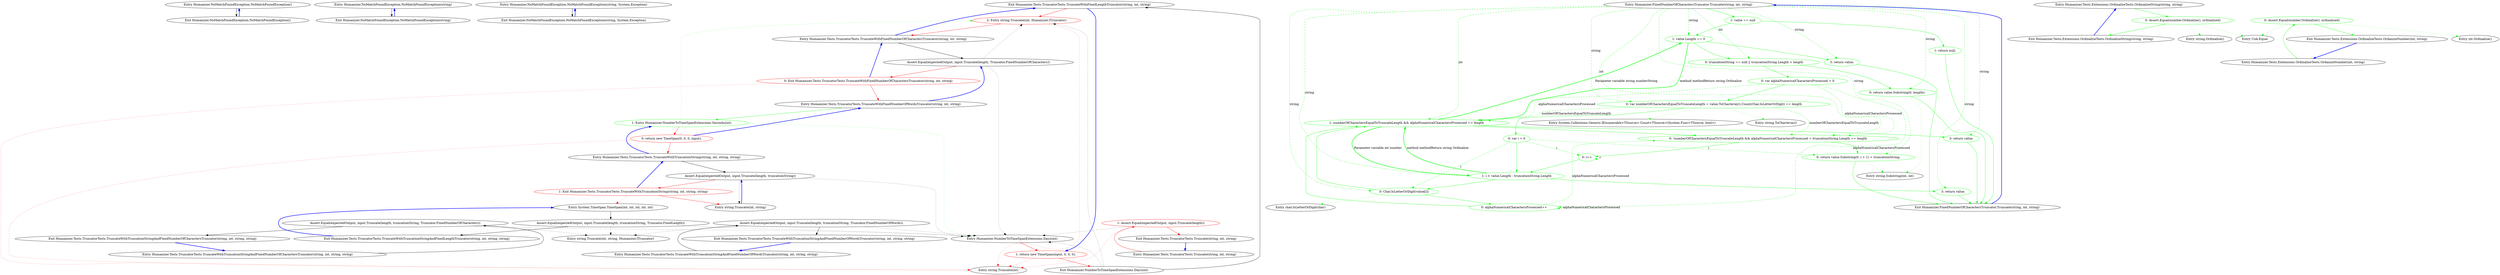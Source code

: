 digraph  {
n0 [cluster="Humanizer.NoMatchFoundException.NoMatchFoundException()", label="Entry Humanizer.NoMatchFoundException.NoMatchFoundException()", span="9-9"];
n1 [cluster="Humanizer.NoMatchFoundException.NoMatchFoundException()", label="Exit Humanizer.NoMatchFoundException.NoMatchFoundException()", span="9-9"];
n2 [cluster="Humanizer.NoMatchFoundException.NoMatchFoundException(string)", label="Entry Humanizer.NoMatchFoundException.NoMatchFoundException(string)", span="13-13"];
n3 [cluster="Humanizer.NoMatchFoundException.NoMatchFoundException(string)", label="Exit Humanizer.NoMatchFoundException.NoMatchFoundException(string)", span="13-13"];
n4 [cluster="Humanizer.NoMatchFoundException.NoMatchFoundException(string, System.Exception)", label="Entry Humanizer.NoMatchFoundException.NoMatchFoundException(string, System.Exception)", span="18-18"];
n5 [cluster="Humanizer.NoMatchFoundException.NoMatchFoundException(string, System.Exception)", label="Exit Humanizer.NoMatchFoundException.NoMatchFoundException(string, System.Exception)", span="18-18"];
m1_7 [cluster="Humanizer.Tests.TruncatorTests.TruncateWithFixedLengthTruncator(string, int, string)", file="NumberToTimeSpanExtensions.cs", label="Exit Humanizer.Tests.TruncatorTests.TruncateWithFixedLengthTruncator(string, int, string)", span="26-26"];
m1_8 [cluster="string.Truncate(int, Humanizer.ITruncator)", color=red, community=0, file="NumberToTimeSpanExtensions.cs", label="2: Entry string.Truncate(int, Humanizer.ITruncator)", span="27-27"];
m1_9 [cluster="Humanizer.Tests.TruncatorTests.TruncateWithFixedNumberOfCharactersTruncator(string, int, string)", file="NumberToTimeSpanExtensions.cs", label="Entry Humanizer.Tests.TruncatorTests.TruncateWithFixedNumberOfCharactersTruncator(string, int, string)", span="38-38"];
m1_10 [cluster="Humanizer.Tests.TruncatorTests.TruncateWithFixedNumberOfCharactersTruncator(string, int, string)", file="NumberToTimeSpanExtensions.cs", label="Assert.Equal(expectedOutput, input.Truncate(length, Truncator.FixedNumberOfCharacters))", span="40-40"];
m1_11 [cluster="Humanizer.Tests.TruncatorTests.TruncateWithFixedNumberOfCharactersTruncator(string, int, string)", color=red, community=0, file="NumberToTimeSpanExtensions.cs", label="0: Exit Humanizer.Tests.TruncatorTests.TruncateWithFixedNumberOfCharactersTruncator(string, int, string)", span="38-38"];
m1_12 [cluster="Humanizer.Tests.TruncatorTests.TruncateWithFixedNumberOfWordsTruncator(string, int, string)", file="NumberToTimeSpanExtensions.cs", label="Entry Humanizer.Tests.TruncatorTests.TruncateWithFixedNumberOfWordsTruncator(string, int, string)", span="51-51"];
m1_22 [cluster="string.Truncate(int, string, Humanizer.ITruncator)", file="NumberToTimeSpanExtensions.cs", label="Entry string.Truncate(int, string, Humanizer.ITruncator)", span="52-52"];
m1_4 [cluster="Humanizer.NumberToTimeSpanExtensions.Days(int)", file="NumberToTimeSpanExtensions.cs", label="Entry Humanizer.NumberToTimeSpanExtensions.Days(int)", span="20-20"];
m1_3 [cluster="string.Truncate(int)", file="NumberToTimeSpanExtensions.cs", label="Entry string.Truncate(int)", span="15-15"];
m1_5 [cluster="Humanizer.NumberToTimeSpanExtensions.Days(int)", color=red, community=0, file="NumberToTimeSpanExtensions.cs", label="1: return new TimeSpan(input, 0, 0, 0);", span="22-22"];
m1_6 [cluster="Humanizer.NumberToTimeSpanExtensions.Days(int)", file="NumberToTimeSpanExtensions.cs", label="Exit Humanizer.NumberToTimeSpanExtensions.Days(int)", span="20-20"];
m1_13 [cluster="Humanizer.NumberToTimeSpanExtensions.Seconds(int)", color=green, community=0, file="NumberToTimeSpanExtensions.cs", label="1: Entry Humanizer.NumberToTimeSpanExtensions.Seconds(int)", span="50-50"];
m1_14 [cluster="Humanizer.NumberToTimeSpanExtensions.Seconds(int)", color=red, community=0, file="NumberToTimeSpanExtensions.cs", label="0: return new TimeSpan(0, 0, 0, input);", span="52-52"];
m1_0 [cluster="Humanizer.Tests.TruncatorTests.Truncate(string, int, string)", file="NumberToTimeSpanExtensions.cs", label="Entry Humanizer.Tests.TruncatorTests.Truncate(string, int, string)", span="14-14"];
m1_1 [cluster="Humanizer.Tests.TruncatorTests.Truncate(string, int, string)", color=red, community=0, file="NumberToTimeSpanExtensions.cs", label="1: Assert.Equal(expectedOutput, input.Truncate(length))", span="16-16"];
m1_2 [cluster="Humanizer.Tests.TruncatorTests.Truncate(string, int, string)", file="NumberToTimeSpanExtensions.cs", label="Exit Humanizer.Tests.TruncatorTests.Truncate(string, int, string)", span="14-14"];
m1_15 [cluster="Humanizer.Tests.TruncatorTests.TruncateWithTruncationString(string, int, string, string)", file="NumberToTimeSpanExtensions.cs", label="Entry Humanizer.Tests.TruncatorTests.TruncateWithTruncationString(string, int, string, string)", span="65-65"];
m1_16 [cluster="Humanizer.Tests.TruncatorTests.TruncateWithTruncationString(string, int, string, string)", file="NumberToTimeSpanExtensions.cs", label="Assert.Equal(expectedOutput, input.Truncate(length, truncationString))", span="67-67"];
m1_17 [cluster="Humanizer.Tests.TruncatorTests.TruncateWithTruncationString(string, int, string, string)", color=red, community=0, file="NumberToTimeSpanExtensions.cs", label="1: Exit Humanizer.Tests.TruncatorTests.TruncateWithTruncationString(string, int, string, string)", span="65-65"];
m1_18 [cluster="string.Truncate(int, string)", file="NumberToTimeSpanExtensions.cs", label="Entry string.Truncate(int, string)", span="39-39"];
m1_23 [cluster="Humanizer.Tests.TruncatorTests.TruncateWithTruncationStringAndFixedNumberOfCharactersTruncator(string, int, string, string)", file="NumberToTimeSpanExtensions.cs", label="Entry Humanizer.Tests.TruncatorTests.TruncateWithTruncationStringAndFixedNumberOfCharactersTruncator(string, int, string, string)", span="95-95"];
m1_24 [cluster="Humanizer.Tests.TruncatorTests.TruncateWithTruncationStringAndFixedNumberOfCharactersTruncator(string, int, string, string)", file="NumberToTimeSpanExtensions.cs", label="Assert.Equal(expectedOutput, input.Truncate(length, truncationString, Truncator.FixedNumberOfCharacters))", span="97-97"];
m1_25 [cluster="Humanizer.Tests.TruncatorTests.TruncateWithTruncationStringAndFixedNumberOfCharactersTruncator(string, int, string, string)", file="NumberToTimeSpanExtensions.cs", label="Exit Humanizer.Tests.TruncatorTests.TruncateWithTruncationStringAndFixedNumberOfCharactersTruncator(string, int, string, string)", span="95-95"];
m1_19 [cluster="System.TimeSpan.TimeSpan(int, int, int, int, int)", file="NumberToTimeSpanExtensions.cs", label="Entry System.TimeSpan.TimeSpan(int, int, int, int, int)", span="0-0"];
m1_20 [cluster="Humanizer.Tests.TruncatorTests.TruncateWithTruncationStringAndFixedLengthTruncator(string, int, string, string)", file="NumberToTimeSpanExtensions.cs", label="Assert.Equal(expectedOutput, input.Truncate(length, truncationString, Truncator.FixedLength))", span="82-82"];
m1_21 [cluster="Humanizer.Tests.TruncatorTests.TruncateWithTruncationStringAndFixedLengthTruncator(string, int, string, string)", file="NumberToTimeSpanExtensions.cs", label="Exit Humanizer.Tests.TruncatorTests.TruncateWithTruncationStringAndFixedLengthTruncator(string, int, string, string)", span="80-80"];
m1_26 [cluster="Humanizer.Tests.TruncatorTests.TruncateWithTruncationStringAndFixedNumberOfWordsTruncator(string, int, string, string)", file="NumberToTimeSpanExtensions.cs", label="Entry Humanizer.Tests.TruncatorTests.TruncateWithTruncationStringAndFixedNumberOfWordsTruncator(string, int, string, string)", span="110-110"];
m1_27 [cluster="Humanizer.Tests.TruncatorTests.TruncateWithTruncationStringAndFixedNumberOfWordsTruncator(string, int, string, string)", file="NumberToTimeSpanExtensions.cs", label="Assert.Equal(expectedOutput, input.Truncate(length, truncationString, Truncator.FixedNumberOfWords))", span="112-112"];
m1_28 [cluster="Humanizer.Tests.TruncatorTests.TruncateWithTruncationStringAndFixedNumberOfWordsTruncator(string, int, string, string)", file="NumberToTimeSpanExtensions.cs", label="Exit Humanizer.Tests.TruncatorTests.TruncateWithTruncationStringAndFixedNumberOfWordsTruncator(string, int, string, string)", span="110-110"];
m2_0 [cluster="Humanizer.FixedNumberOfCharactersTruncator.Truncate(string, int, string)", file="OrdinalizeExtensions.cs", label="Entry Humanizer.FixedNumberOfCharactersTruncator.Truncate(string, int, string)", span="10-10"];
m2_1 [cluster="Humanizer.FixedNumberOfCharactersTruncator.Truncate(string, int, string)", color=green, community=0, file="OrdinalizeExtensions.cs", label="1: value == null", span="12-12"];
m2_2 [cluster="Humanizer.FixedNumberOfCharactersTruncator.Truncate(string, int, string)", color=green, community=0, file="OrdinalizeExtensions.cs", label="1: return null;", span="13-13"];
m2_3 [cluster="Humanizer.FixedNumberOfCharactersTruncator.Truncate(string, int, string)", color=green, community=0, file="OrdinalizeExtensions.cs", label="1: value.Length == 0", span="15-15"];
m2_13 [cluster="Humanizer.FixedNumberOfCharactersTruncator.Truncate(string, int, string)", color=green, community=0, file="OrdinalizeExtensions.cs", label="1: numberOfCharactersEqualToTruncateLength && alphaNumericalCharactersProcessed == length", span="30-30"];
m2_4 [cluster="Humanizer.FixedNumberOfCharactersTruncator.Truncate(string, int, string)", color=green, community=0, file="OrdinalizeExtensions.cs", label="3: return value;", span="16-16"];
m2_5 [cluster="Humanizer.FixedNumberOfCharactersTruncator.Truncate(string, int, string)", color=green, community=0, file="OrdinalizeExtensions.cs", label="0: truncationString == null || truncationString.Length > length", span="18-18"];
m2_6 [cluster="Humanizer.FixedNumberOfCharactersTruncator.Truncate(string, int, string)", color=green, community=0, file="OrdinalizeExtensions.cs", label="0: return value.Substring(0, length);", span="19-19"];
m2_7 [cluster="Humanizer.FixedNumberOfCharactersTruncator.Truncate(string, int, string)", color=green, community=0, file="OrdinalizeExtensions.cs", label="0: var alphaNumericalCharactersProcessed = 0", span="21-21"];
m2_8 [cluster="Humanizer.FixedNumberOfCharactersTruncator.Truncate(string, int, string)", color=green, community=0, file="OrdinalizeExtensions.cs", label="0: var numberOfCharactersEqualToTruncateLength = value.ToCharArray().Count(Char.IsLetterOrDigit) == length", span="23-23"];
m2_9 [cluster="Humanizer.FixedNumberOfCharactersTruncator.Truncate(string, int, string)", color=green, community=0, file="OrdinalizeExtensions.cs", label="0: var i = 0", span="25-25"];
m2_15 [cluster="Humanizer.FixedNumberOfCharactersTruncator.Truncate(string, int, string)", color=green, community=0, file="OrdinalizeExtensions.cs", label="0: !numberOfCharactersEqualToTruncateLength && alphaNumericalCharactersProcessed + truncationString.Length == length", span="33-33"];
m2_10 [cluster="Humanizer.FixedNumberOfCharactersTruncator.Truncate(string, int, string)", color=green, community=0, file="OrdinalizeExtensions.cs", label="1: i < value.Length - truncationString.Length", span="25-25"];
m2_17 [cluster="Humanizer.FixedNumberOfCharactersTruncator.Truncate(string, int, string)", color=green, community=0, file="OrdinalizeExtensions.cs", label="0: i++", span="25-25"];
m2_11 [cluster="Humanizer.FixedNumberOfCharactersTruncator.Truncate(string, int, string)", color=green, community=0, file="OrdinalizeExtensions.cs", label="0: Char.IsLetterOrDigit(value[i])", span="27-27"];
m2_18 [cluster="Humanizer.FixedNumberOfCharactersTruncator.Truncate(string, int, string)", color=green, community=0, file="OrdinalizeExtensions.cs", label="3: return value;", span="37-37"];
m2_12 [cluster="Humanizer.FixedNumberOfCharactersTruncator.Truncate(string, int, string)", color=green, community=0, file="OrdinalizeExtensions.cs", label="0: alphaNumericalCharactersProcessed++", span="28-28"];
m2_14 [cluster="Humanizer.FixedNumberOfCharactersTruncator.Truncate(string, int, string)", color=green, community=0, file="OrdinalizeExtensions.cs", label="3: return value;", span="31-31"];
m2_16 [cluster="Humanizer.FixedNumberOfCharactersTruncator.Truncate(string, int, string)", color=green, community=0, file="OrdinalizeExtensions.cs", label="0: return value.Substring(0, i + 1) + truncationString;", span="34-34"];
m2_19 [cluster="Humanizer.FixedNumberOfCharactersTruncator.Truncate(string, int, string)", file="OrdinalizeExtensions.cs", label="Exit Humanizer.FixedNumberOfCharactersTruncator.Truncate(string, int, string)", span="10-10"];
m2_22 [cluster="System.Collections.Generic.IEnumerable<TSource>.Count<TSource>(System.Func<TSource, bool>)", file="OrdinalizeExtensions.cs", label="Entry System.Collections.Generic.IEnumerable<TSource>.Count<TSource>(System.Func<TSource, bool>)", span="0-0"];
m2_23 [cluster="char.IsLetterOrDigit(char)", file="OrdinalizeExtensions.cs", label="Entry char.IsLetterOrDigit(char)", span="0-0"];
m2_20 [cluster="string.Substring(int, int)", file="OrdinalizeExtensions.cs", label="Entry string.Substring(int, int)", span="0-0"];
m2_21 [cluster="string.ToCharArray()", file="OrdinalizeExtensions.cs", label="Entry string.ToCharArray()", span="0-0"];
m3_0 [cluster="Humanizer.Tests.Extensions.OrdinalizeTests.OrdinalizeString(string, string)", file="OrdinalizeTests.cs", label="Entry Humanizer.Tests.Extensions.OrdinalizeTests.OrdinalizeString(string, string)", span="36-36"];
m3_1 [cluster="Humanizer.Tests.Extensions.OrdinalizeTests.OrdinalizeString(string, string)", color=green, community=0, file="OrdinalizeTests.cs", label="0: Assert.Equal(number.Ordinalize(), ordinalized)", span="38-38"];
m3_2 [cluster="Humanizer.Tests.Extensions.OrdinalizeTests.OrdinalizeString(string, string)", file="OrdinalizeTests.cs", label="Exit Humanizer.Tests.Extensions.OrdinalizeTests.OrdinalizeString(string, string)", span="36-36"];
m3_4 [cluster="Unk.Equal", file="OrdinalizeTests.cs", label="Entry Unk.Equal", span=""];
m3_8 [cluster="int.Ordinalize()", file="OrdinalizeTests.cs", label="Entry int.Ordinalize()", span="25-25"];
m3_5 [cluster="Humanizer.Tests.Extensions.OrdinalizeTests.OrdanizeNumber(int, string)", file="OrdinalizeTests.cs", label="Entry Humanizer.Tests.Extensions.OrdinalizeTests.OrdanizeNumber(int, string)", span="70-70"];
m3_6 [cluster="Humanizer.Tests.Extensions.OrdinalizeTests.OrdanizeNumber(int, string)", color=green, community=0, file="OrdinalizeTests.cs", label="0: Assert.Equal(number.Ordinalize(), ordinalized)", span="72-72"];
m3_7 [cluster="Humanizer.Tests.Extensions.OrdinalizeTests.OrdanizeNumber(int, string)", file="OrdinalizeTests.cs", label="Exit Humanizer.Tests.Extensions.OrdinalizeTests.OrdanizeNumber(int, string)", span="70-70"];
m3_3 [cluster="string.Ordinalize()", file="OrdinalizeTests.cs", label="Entry string.Ordinalize()", span="15-15"];
n0 -> n1  [key=0, style=solid];
n1 -> n0  [color=blue, key=0, style=bold];
n2 -> n3  [key=0, style=solid];
n3 -> n2  [color=blue, key=0, style=bold];
n4 -> n5  [key=0, style=solid];
n5 -> n4  [color=blue, key=0, style=bold];
m1_7 -> m1_8  [color=red, key=0, style=solid];
m1_7 -> m1_5  [color=blue, key=0, style=bold];
m1_8 -> m1_9  [color=red, key=0, style=solid];
m1_8 -> m1_3  [color=red, key=2, style=dotted];
m1_9 -> m1_7  [color=blue, key=0, style=bold];
m1_9 -> m1_10  [key=0, style=solid];
m1_10 -> m1_11  [color=red, key=0, style=solid];
m1_10 -> m1_8  [key=2, style=dotted];
m1_10 -> m1_4  [key=2, style=dotted];
m1_11 -> m1_12  [color=red, key=0, style=solid];
m1_11 -> m1_3  [color=red, key=2, style=dotted];
m1_11 -> m1_9  [color=blue, key=0, style=bold];
m1_12 -> m1_10  [color=blue, key=0, style=bold];
m1_12 -> m1_13  [color=green, key=0, style=solid];
m1_4 -> m1_5  [color=red, key=0, style=solid];
m1_5 -> m1_6  [color=red, key=0, style=solid];
m1_5 -> m1_3  [color=red, key=2, style=dotted];
m1_6 -> m1_8  [key=2, style=dotted];
m1_6 -> m1_4  [key=2, style=dotted];
m1_6 -> m1_7  [key=0, style=solid];
m1_13 -> m1_14  [color=red, key=0, style=solid];
m1_13 -> m1_8  [color=green, key=2, style=dotted];
m1_13 -> m1_4  [color=green, key=2, style=dotted];
m1_14 -> m1_12  [color=blue, key=0, style=bold];
m1_14 -> m1_15  [color=red, key=0, style=solid];
m1_14 -> m1_3  [color=red, key=2, style=dotted];
m1_0 -> m1_1  [color=red, key=0, style=solid];
m1_1 -> m1_2  [color=red, key=0, style=solid];
m1_1 -> m1_3  [color=red, key=2, style=dotted];
m1_1 -> m1_4  [key=2, style=dotted];
m1_2 -> m1_0  [color=blue, key=0, style=bold];
m1_15 -> m1_13  [color=blue, key=0, style=bold];
m1_15 -> m1_16  [key=0, style=solid];
m1_16 -> m1_17  [color=red, key=0, style=solid];
m1_16 -> m1_4  [key=2, style=dotted];
m1_16 -> m1_18  [key=2, style=dotted];
m1_17 -> m1_18  [color=red, key=0, style=solid];
m1_17 -> m1_19  [color=red, key=2, style=dotted];
m1_17 -> m1_15  [color=blue, key=0, style=bold];
m1_18 -> m1_16  [color=blue, key=0, style=bold];
m1_23 -> m1_24  [key=0, style=solid];
m1_24 -> m1_4  [key=2, style=dotted];
m1_24 -> m1_25  [key=0, style=solid];
m1_24 -> m1_22  [key=2, style=dotted];
m1_25 -> m1_23  [color=blue, key=0, style=bold];
m1_19 -> m1_20  [key=0, style=solid];
m1_20 -> m1_4  [key=2, style=dotted];
m1_20 -> m1_21  [key=0, style=solid];
m1_20 -> m1_22  [key=2, style=dotted];
m1_21 -> m1_19  [color=blue, key=0, style=bold];
m1_26 -> m1_27  [key=0, style=solid];
m1_27 -> m1_4  [key=2, style=dotted];
m1_27 -> m1_28  [key=0, style=solid];
m1_27 -> m1_22  [key=2, style=dotted];
m1_28 -> m1_26  [color=blue, key=0, style=bold];
m2_0 -> m2_1  [color=green, key=0, style=solid];
m2_0 -> m2_3  [color=green, key=1, label=string, style=dashed];
m2_0 -> m2_4  [color=green, key=1, label=string, style=dashed];
m2_0 -> m2_5  [color=green, key=1, label=int, style=dashed];
m2_0 -> m2_6  [color=green, key=1, label=string, style=dashed];
m2_0 -> m2_8  [color=green, key=1, label=string, style=dashed];
m2_0 -> m2_10  [color=green, key=1, label=string, style=dashed];
m2_0 -> m2_11  [color=green, key=1, label=string, style=dashed];
m2_0 -> m2_13  [color=green, key=1, label=int, style=dashed];
m2_0 -> m2_14  [color=green, key=1, label=string, style=dashed];
m2_0 -> m2_15  [color=green, key=1, label=int, style=dashed];
m2_0 -> m2_16  [color=green, key=1, label=string, style=dashed];
m2_0 -> m2_18  [color=green, key=1, label=string, style=dashed];
m2_1 -> m2_2  [color=green, key=0, style=solid];
m2_1 -> m2_3  [color=green, key=0, style=solid];
m2_2 -> m2_19  [color=green, key=0, style=solid];
m2_3 -> m2_4  [color=green, key=0, style=solid];
m2_3 -> m2_5  [color=green, key=0, style=solid];
m2_3 -> m2_13  [color=green, key=3, label="method methodReturn string Ordinalize", style=bold];
m2_13 -> m2_3  [color=green, key=3, label="Parameter variable string numberString", style=bold];
m2_13 -> m2_10  [color=green, key=3, label="Parameter variable int number", style=bold];
m2_13 -> m2_14  [color=green, key=0, style=solid];
m2_13 -> m2_15  [color=green, key=0, style=solid];
m2_4 -> m2_19  [color=green, key=0, style=solid];
m2_5 -> m2_6  [color=green, key=0, style=solid];
m2_5 -> m2_7  [color=green, key=0, style=solid];
m2_6 -> m2_19  [color=green, key=0, style=solid];
m2_6 -> m2_20  [color=green, key=2, style=dotted];
m2_7 -> m2_8  [color=green, key=0, style=solid];
m2_7 -> m2_13  [color=green, key=1, label=alphaNumericalCharactersProcessed, style=dashed];
m2_7 -> m2_15  [color=green, key=1, label=alphaNumericalCharactersProcessed, style=dashed];
m2_7 -> m2_12  [color=green, key=1, label=alphaNumericalCharactersProcessed, style=dashed];
m2_8 -> m2_9  [color=green, key=0, style=solid];
m2_8 -> m2_21  [color=green, key=2, style=dotted];
m2_8 -> m2_22  [color=green, key=2, style=dotted];
m2_8 -> m2_13  [color=green, key=1, label=numberOfCharactersEqualToTruncateLength, style=dashed];
m2_8 -> m2_15  [color=green, key=1, label=numberOfCharactersEqualToTruncateLength, style=dashed];
m2_9 -> m2_10  [color=green, key=0, style=solid];
m2_9 -> m2_11  [color=green, key=1, label=i, style=dashed];
m2_9 -> m2_16  [color=green, key=1, label=i, style=dashed];
m2_9 -> m2_17  [color=green, key=1, label=i, style=dashed];
m2_15 -> m2_16  [color=green, key=0, style=solid];
m2_15 -> m2_17  [color=green, key=0, style=solid];
m2_10 -> m2_11  [color=green, key=0, style=solid];
m2_10 -> m2_18  [color=green, key=0, style=solid];
m2_10 -> m2_13  [color=green, key=3, label="method methodReturn string Ordinalize", style=bold];
m2_17 -> m2_10  [color=green, key=0, style=solid];
m2_17 -> m2_17  [color=green, key=1, label=i, style=dashed];
m2_11 -> m2_12  [color=green, key=0, style=solid];
m2_11 -> m2_13  [color=green, key=0, style=solid];
m2_11 -> m2_23  [color=green, key=2, style=dotted];
m2_18 -> m2_19  [color=green, key=0, style=solid];
m2_12 -> m2_13  [color=green, key=0, style=solid];
m2_12 -> m2_15  [color=green, key=1, label=alphaNumericalCharactersProcessed, style=dashed];
m2_12 -> m2_12  [color=green, key=1, label=alphaNumericalCharactersProcessed, style=dashed];
m2_14 -> m2_19  [color=green, key=0, style=solid];
m2_16 -> m2_19  [color=green, key=0, style=solid];
m2_16 -> m2_20  [color=green, key=2, style=dotted];
m2_19 -> m2_0  [color=blue, key=0, style=bold];
m3_0 -> m3_1  [color=green, key=0, style=solid];
m3_1 -> m3_2  [color=green, key=0, style=solid];
m3_1 -> m3_3  [color=green, key=2, style=dotted];
m3_1 -> m3_4  [color=green, key=2, style=dotted];
m3_2 -> m3_0  [color=blue, key=0, style=bold];
m3_5 -> m3_6  [color=green, key=0, style=solid];
m3_6 -> m3_7  [color=green, key=0, style=solid];
m3_6 -> m3_8  [color=green, key=2, style=dotted];
m3_6 -> m3_4  [color=green, key=2, style=dotted];
m3_7 -> m3_5  [color=blue, key=0, style=bold];
}
